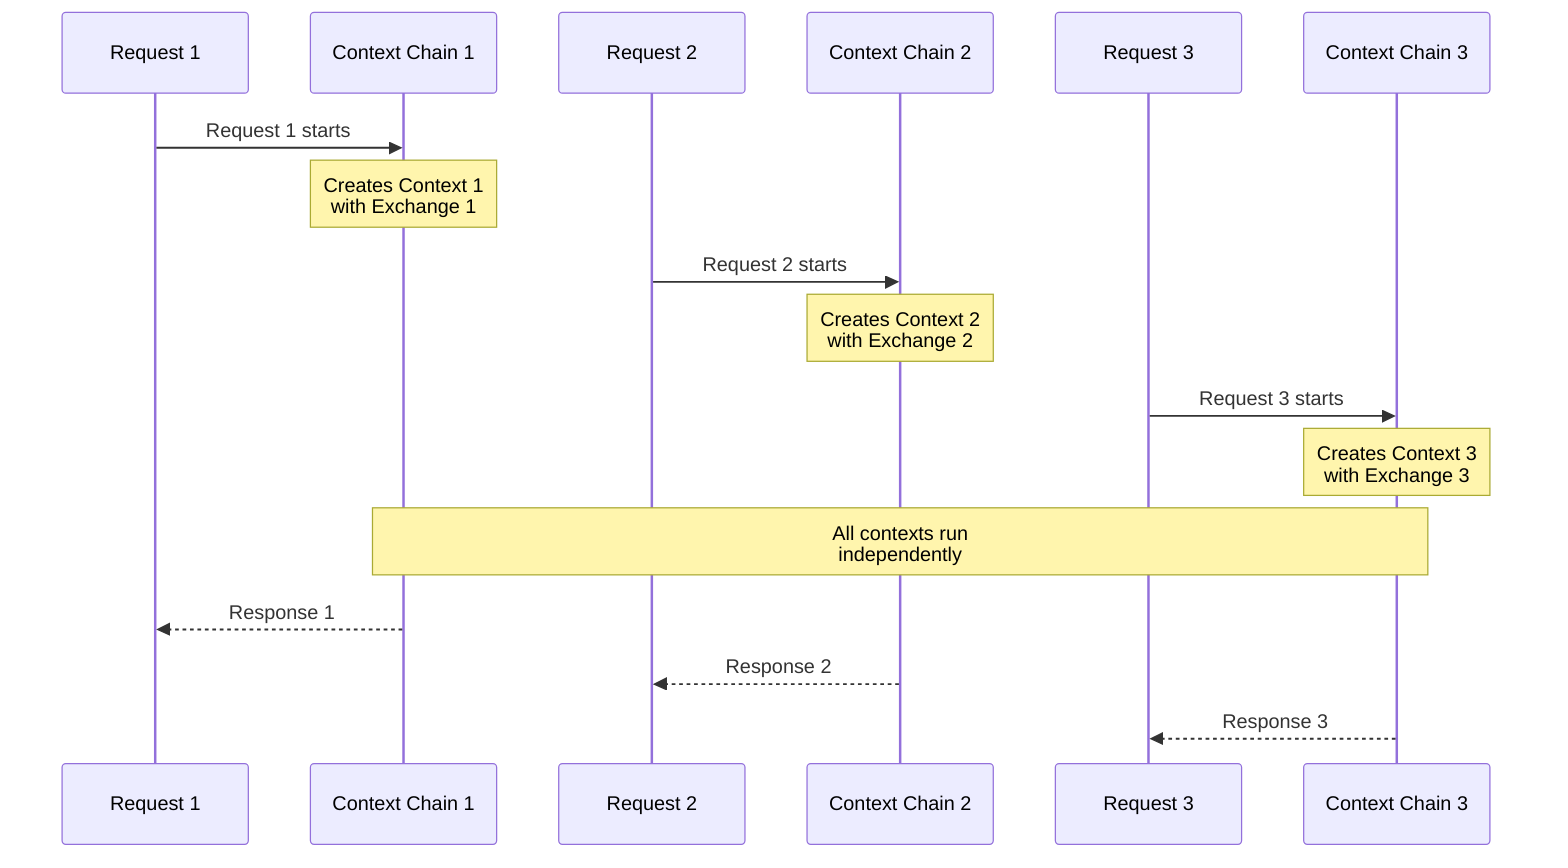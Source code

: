sequenceDiagram
    participant R1 as Request 1
    participant C1 as Context Chain 1
    participant R2 as Request 2
    participant C2 as Context Chain 2
    participant R3 as Request 3
    participant C3 as Context Chain 3

    R1->>C1: Request 1 starts
    Note over C1: Creates Context 1<br/>with Exchange 1
    
    R2->>C2: Request 2 starts
    Note over C2: Creates Context 2<br/>with Exchange 2
    
    R3->>C3: Request 3 starts
    Note over C3: Creates Context 3<br/>with Exchange 3
    
    Note over C1,C3: All contexts run<br/>independently
    
    C1-->>R1: Response 1
    C2-->>R2: Response 2
    C3-->>R3: Response 3